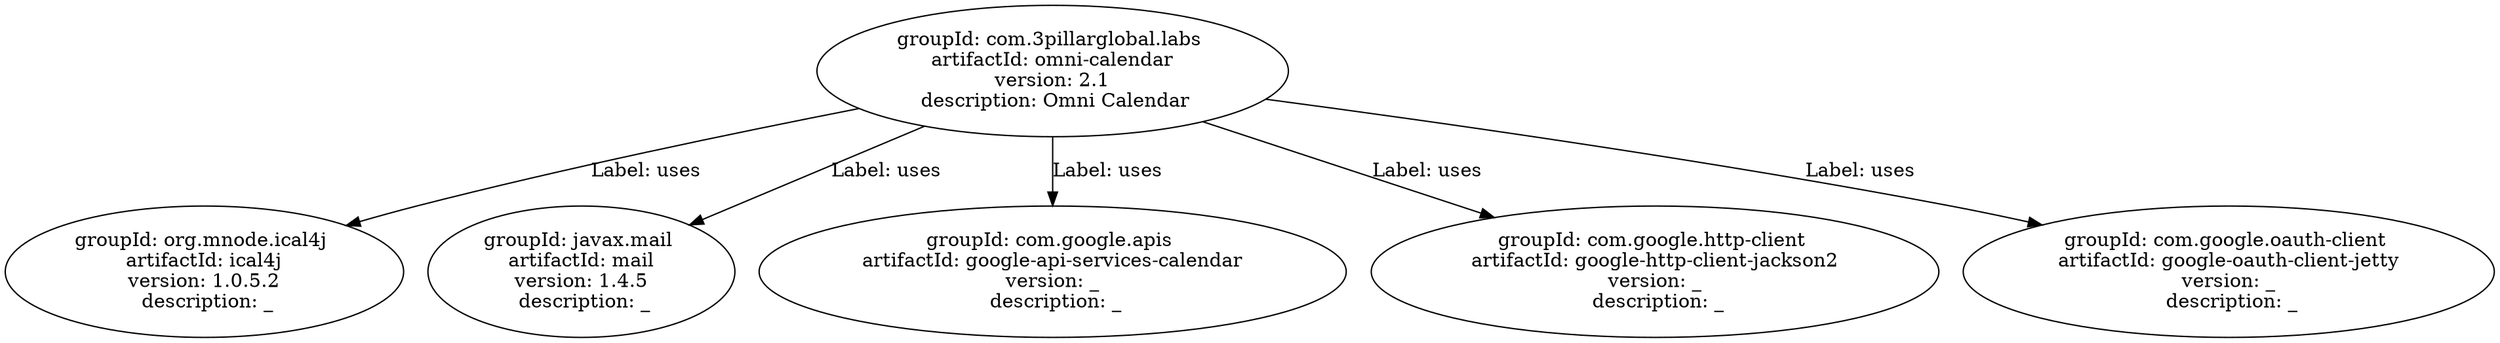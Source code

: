 digraph G {

//GraphViz Attribute: http://www.graphviz.org/content/attrs
//Pom-Beispiel: https://repo1.maven.org/maven2/com/3pillarglobal/labs/omni-calendar/2.1/omni-calendar-2.1.pom
//GraphViz-Befehl zum Erzeugen der png-Datei: dot -Tpng graph.gv -o graph.png

/*
 * Idee: Wird ein pom-Knoten angelegt, wird geschaut, ob dieser bereits vorhanden ist:
 * wenn ja -> ergänze ggf. Attribute (z.B. mit MERGE-Befehl in Cypher)
 * wenn nein -> lege neuen Knoten mit allen Attributen an 
 * 
 * Ebenfall wird geschaut ob die die Dependency-Knoten vorhanden sind:
 * wenn ja -> Beziehung anlegen
 * wenn nein -> neuen Knoten und Beziehung anlegen. Fehlen Attributwerte oder haben Attribute wie z.B. Version keinen Zahlenwert, 
 * sondern z.B. ${project.calendar.api.version}, wird dort nichts oder ein Platzhalter eingetragen. Soll dieser Knoten angelegt werden, 
 * werden die fehlenden Attribute ergänzt (s. oben).
*/

"com.3pillarglobal.labs" [ label="groupId: com.3pillarglobal.labs \n artifactId: omni-calendar \n version: 2.1 \n description: Omni Calendar"];
"org.mnode.ical4j" [ label="groupId: org.mnode.ical4j \n artifactId: ical4j \n version: 1.0.5.2 \n description: _" ];
"javax.mail" [ label="groupId: javax.mail \n artifactId: mail \n version: 1.4.5 \n description: _" ];
"com.google.apis" [ label="groupId: com.google.apis \n artifactId: google-api-services-calendar \n version: _ \n description: _" ];
"com.google.http-client" [ label="groupId: com.google.http-client \n artifactId: google-http-client-jackson2 \n version: _ \n description: _" ];
"com.google.oauth-client" [ label="groupId: com.google.oauth-client \n artifactId: google-oauth-client-jetty \n version: _ \n description: _" ];

"com.3pillarglobal.labs" -> "org.mnode.ical4j" [label="Label: uses"];
"com.3pillarglobal.labs" -> "javax.mail" [label="Label: uses"];
"com.3pillarglobal.labs" -> "com.google.apis" [label="Label: uses"];
"com.3pillarglobal.labs" -> "com.google.http-client" [label="Label: uses"];
"com.3pillarglobal.labs" -> "com.google.oauth-client" [label="Label: uses"];

}
